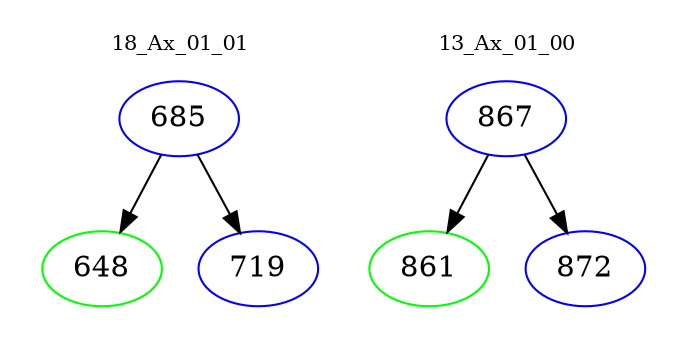 digraph{
subgraph cluster_0 {
color = white
label = "18_Ax_01_01";
fontsize=10;
T0_685 [label="685", color="blue"]
T0_685 -> T0_648 [color="black"]
T0_648 [label="648", color="green"]
T0_685 -> T0_719 [color="black"]
T0_719 [label="719", color="blue"]
}
subgraph cluster_1 {
color = white
label = "13_Ax_01_00";
fontsize=10;
T1_867 [label="867", color="blue"]
T1_867 -> T1_861 [color="black"]
T1_861 [label="861", color="green"]
T1_867 -> T1_872 [color="black"]
T1_872 [label="872", color="blue"]
}
}
